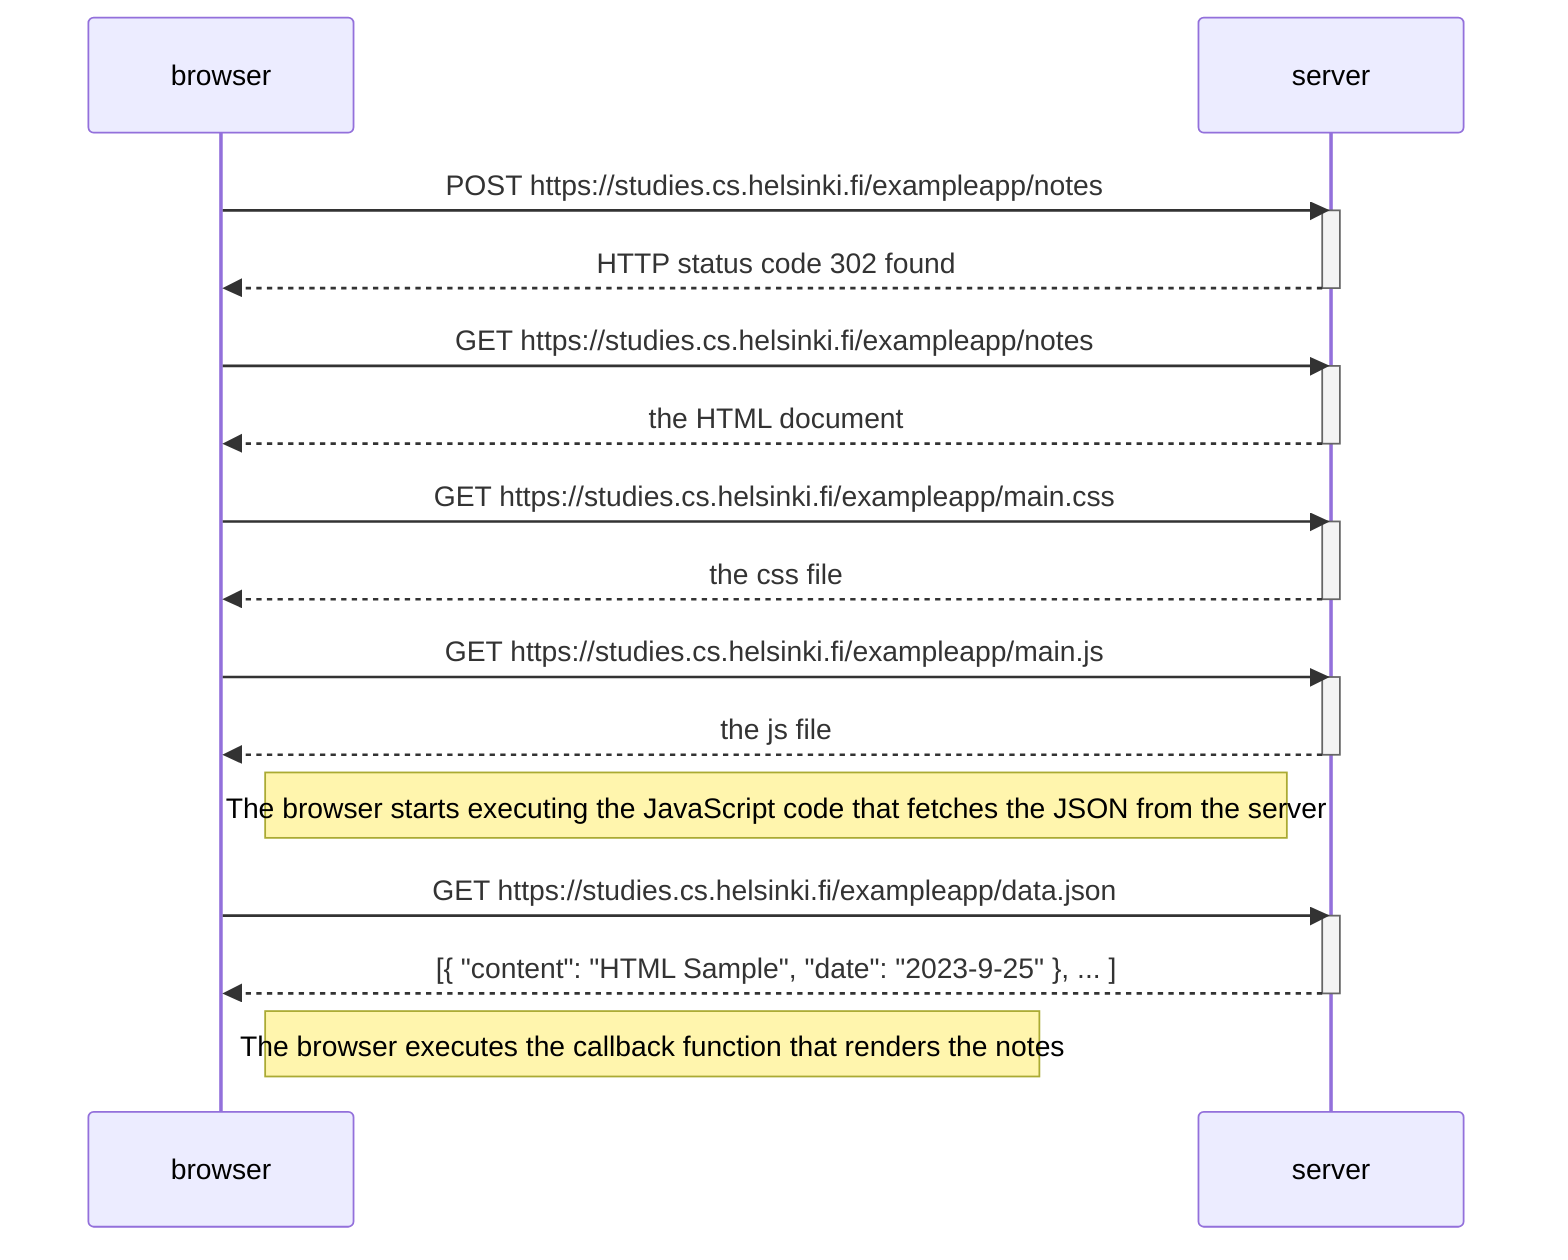 sequenceDiagram
    participant browser
    participant server

    browser->>server: POST https://studies.cs.helsinki.fi/exampleapp/notes
    activate server
    server-->>browser: HTTP status code 302 found
    deactivate server

    browser->>server: GET https://studies.cs.helsinki.fi/exampleapp/notes
    activate server
    server-->>browser: the HTML document
    deactivate server

    browser->>server: GET https://studies.cs.helsinki.fi/exampleapp/main.css
    activate server
    server-->>browser: the css file
    deactivate server

    browser->>server: GET https://studies.cs.helsinki.fi/exampleapp/main.js
    activate server
    server-->>browser: the js file
    deactivate server

    Note right of browser: The browser starts executing the JavaScript code that fetches the JSON from the server

    browser->>server: GET https://studies.cs.helsinki.fi/exampleapp/data.json
    activate server
    server-->>browser: [{ "content": "HTML Sample", "date": "2023-9-25" }, ... ]
    deactivate server

    Note right of browser: The browser executes the callback function that renders the notes